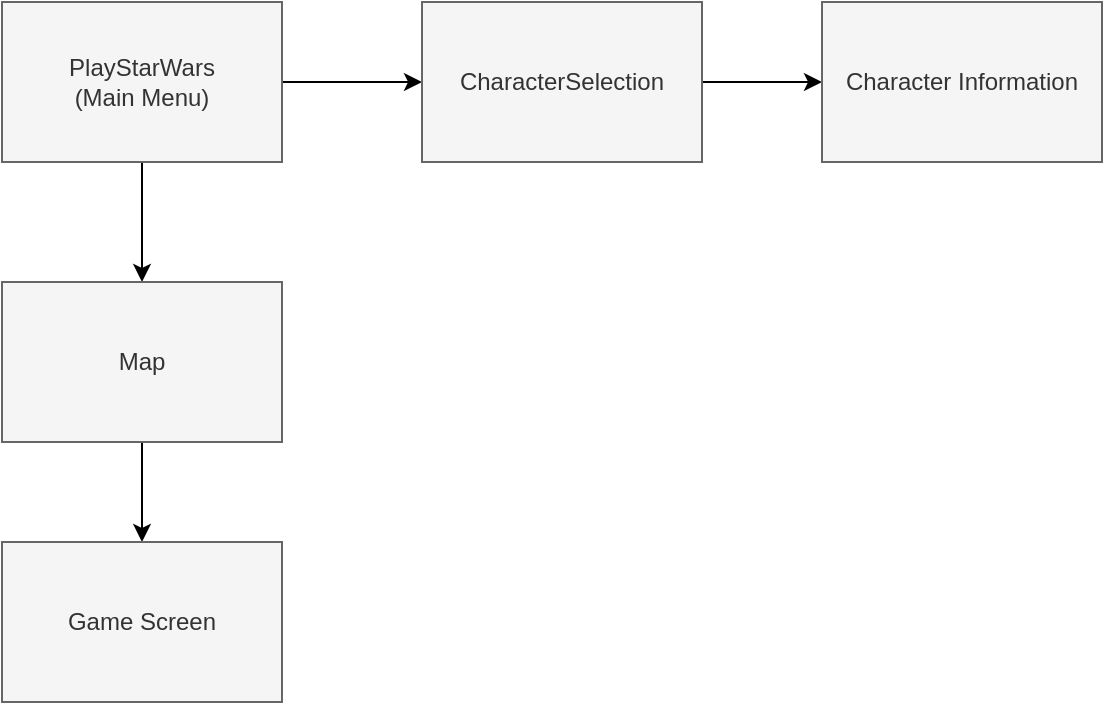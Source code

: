 <mxfile version="13.9.9" type="device"><diagram id="BmoTnWm-VUAINGASX2ol" name="Page-1"><mxGraphModel dx="1086" dy="966" grid="1" gridSize="10" guides="1" tooltips="1" connect="1" arrows="1" fold="1" page="1" pageScale="1" pageWidth="850" pageHeight="1100" math="0" shadow="0"><root><mxCell id="0"/><mxCell id="1" parent="0"/><mxCell id="51sa_Eg2jXVOt0wXxxyY-4" style="edgeStyle=orthogonalEdgeStyle;rounded=0;orthogonalLoop=1;jettySize=auto;html=1;exitX=1;exitY=0.5;exitDx=0;exitDy=0;" edge="1" parent="1" source="51sa_Eg2jXVOt0wXxxyY-1" target="51sa_Eg2jXVOt0wXxxyY-2"><mxGeometry relative="1" as="geometry"/></mxCell><mxCell id="51sa_Eg2jXVOt0wXxxyY-7" style="edgeStyle=orthogonalEdgeStyle;rounded=0;orthogonalLoop=1;jettySize=auto;html=1;exitX=0.5;exitY=1;exitDx=0;exitDy=0;entryX=0.5;entryY=0;entryDx=0;entryDy=0;" edge="1" parent="1" source="51sa_Eg2jXVOt0wXxxyY-1" target="51sa_Eg2jXVOt0wXxxyY-6"><mxGeometry relative="1" as="geometry"/></mxCell><mxCell id="51sa_Eg2jXVOt0wXxxyY-1" value="PlayStarWars&lt;br&gt;(Main Menu)" style="rounded=0;whiteSpace=wrap;html=1;fillColor=#f5f5f5;strokeColor=#666666;fontColor=#333333;" vertex="1" parent="1"><mxGeometry x="120" y="250" width="140" height="80" as="geometry"/></mxCell><mxCell id="51sa_Eg2jXVOt0wXxxyY-5" style="edgeStyle=orthogonalEdgeStyle;rounded=0;orthogonalLoop=1;jettySize=auto;html=1;exitX=1;exitY=0.5;exitDx=0;exitDy=0;entryX=0;entryY=0.5;entryDx=0;entryDy=0;" edge="1" parent="1" source="51sa_Eg2jXVOt0wXxxyY-2" target="51sa_Eg2jXVOt0wXxxyY-3"><mxGeometry relative="1" as="geometry"/></mxCell><mxCell id="51sa_Eg2jXVOt0wXxxyY-2" value="CharacterSelection" style="rounded=0;whiteSpace=wrap;html=1;fillColor=#f5f5f5;strokeColor=#666666;fontColor=#333333;" vertex="1" parent="1"><mxGeometry x="330" y="250" width="140" height="80" as="geometry"/></mxCell><mxCell id="51sa_Eg2jXVOt0wXxxyY-3" value="Character Information" style="rounded=0;whiteSpace=wrap;html=1;fillColor=#f5f5f5;strokeColor=#666666;fontColor=#333333;" vertex="1" parent="1"><mxGeometry x="530" y="250" width="140" height="80" as="geometry"/></mxCell><mxCell id="51sa_Eg2jXVOt0wXxxyY-9" style="edgeStyle=orthogonalEdgeStyle;rounded=0;orthogonalLoop=1;jettySize=auto;html=1;entryX=0.5;entryY=0;entryDx=0;entryDy=0;" edge="1" parent="1" source="51sa_Eg2jXVOt0wXxxyY-6" target="51sa_Eg2jXVOt0wXxxyY-8"><mxGeometry relative="1" as="geometry"/></mxCell><mxCell id="51sa_Eg2jXVOt0wXxxyY-6" value="Map" style="rounded=0;whiteSpace=wrap;html=1;fillColor=#f5f5f5;strokeColor=#666666;fontColor=#333333;" vertex="1" parent="1"><mxGeometry x="120" y="390" width="140" height="80" as="geometry"/></mxCell><mxCell id="51sa_Eg2jXVOt0wXxxyY-8" value="Game Screen&lt;br&gt;" style="rounded=0;whiteSpace=wrap;html=1;fillColor=#f5f5f5;strokeColor=#666666;fontColor=#333333;" vertex="1" parent="1"><mxGeometry x="120" y="520" width="140" height="80" as="geometry"/></mxCell></root></mxGraphModel></diagram></mxfile>